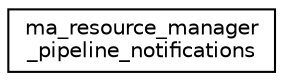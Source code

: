 digraph "Graphical Class Hierarchy"
{
 // LATEX_PDF_SIZE
  edge [fontname="Helvetica",fontsize="10",labelfontname="Helvetica",labelfontsize="10"];
  node [fontname="Helvetica",fontsize="10",shape=record];
  rankdir="LR";
  Node0 [label="ma_resource_manager\l_pipeline_notifications",height=0.2,width=0.4,color="black", fillcolor="white", style="filled",URL="$structma__resource__manager__pipeline__notifications.html",tooltip=" "];
}
